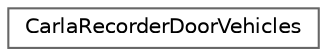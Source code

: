 digraph "类继承关系图"
{
 // INTERACTIVE_SVG=YES
 // LATEX_PDF_SIZE
  bgcolor="transparent";
  edge [fontname=Helvetica,fontsize=10,labelfontname=Helvetica,labelfontsize=10];
  node [fontname=Helvetica,fontsize=10,shape=box,height=0.2,width=0.4];
  rankdir="LR";
  Node0 [id="Node000000",label="CarlaRecorderDoorVehicles",height=0.2,width=0.4,color="grey40", fillcolor="white", style="filled",URL="$dc/dd3/structCarlaRecorderDoorVehicles.html",tooltip=" "];
}
